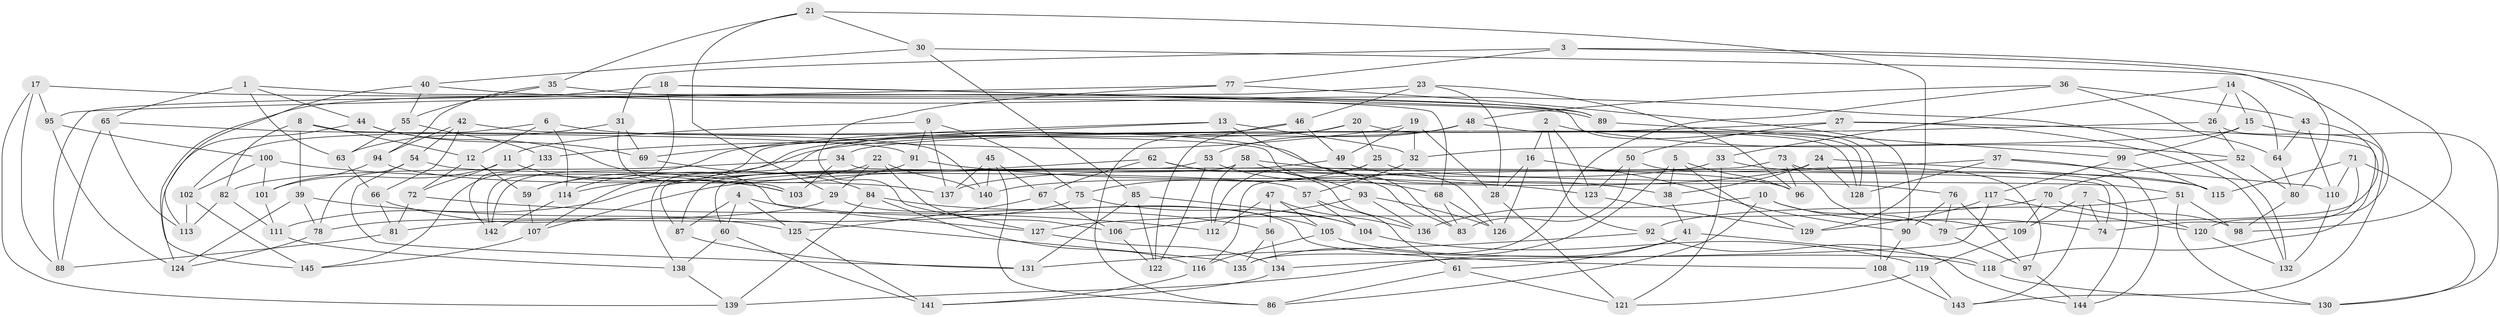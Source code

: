 // coarse degree distribution, {10: 0.041666666666666664, 8: 0.125, 6: 0.2222222222222222, 4: 0.4444444444444444, 7: 0.041666666666666664, 9: 0.027777777777777776, 11: 0.013888888888888888, 17: 0.013888888888888888, 5: 0.027777777777777776, 3: 0.041666666666666664}
// Generated by graph-tools (version 1.1) at 2025/20/03/04/25 18:20:41]
// undirected, 145 vertices, 290 edges
graph export_dot {
graph [start="1"]
  node [color=gray90,style=filled];
  1;
  2;
  3;
  4;
  5;
  6;
  7;
  8;
  9;
  10;
  11;
  12;
  13;
  14;
  15;
  16;
  17;
  18;
  19;
  20;
  21;
  22;
  23;
  24;
  25;
  26;
  27;
  28;
  29;
  30;
  31;
  32;
  33;
  34;
  35;
  36;
  37;
  38;
  39;
  40;
  41;
  42;
  43;
  44;
  45;
  46;
  47;
  48;
  49;
  50;
  51;
  52;
  53;
  54;
  55;
  56;
  57;
  58;
  59;
  60;
  61;
  62;
  63;
  64;
  65;
  66;
  67;
  68;
  69;
  70;
  71;
  72;
  73;
  74;
  75;
  76;
  77;
  78;
  79;
  80;
  81;
  82;
  83;
  84;
  85;
  86;
  87;
  88;
  89;
  90;
  91;
  92;
  93;
  94;
  95;
  96;
  97;
  98;
  99;
  100;
  101;
  102;
  103;
  104;
  105;
  106;
  107;
  108;
  109;
  110;
  111;
  112;
  113;
  114;
  115;
  116;
  117;
  118;
  119;
  120;
  121;
  122;
  123;
  124;
  125;
  126;
  127;
  128;
  129;
  130;
  131;
  132;
  133;
  134;
  135;
  136;
  137;
  138;
  139;
  140;
  141;
  142;
  143;
  144;
  145;
  1 -- 44;
  1 -- 108;
  1 -- 63;
  1 -- 65;
  2 -- 92;
  2 -- 16;
  2 -- 52;
  2 -- 123;
  3 -- 80;
  3 -- 98;
  3 -- 31;
  3 -- 77;
  4 -- 60;
  4 -- 87;
  4 -- 56;
  4 -- 125;
  5 -- 135;
  5 -- 96;
  5 -- 38;
  5 -- 129;
  6 -- 102;
  6 -- 12;
  6 -- 114;
  6 -- 38;
  7 -- 74;
  7 -- 120;
  7 -- 143;
  7 -- 109;
  8 -- 82;
  8 -- 39;
  8 -- 12;
  8 -- 126;
  9 -- 91;
  9 -- 137;
  9 -- 75;
  9 -- 11;
  10 -- 74;
  10 -- 86;
  10 -- 136;
  10 -- 79;
  11 -- 101;
  11 -- 72;
  11 -- 103;
  12 -- 72;
  12 -- 59;
  13 -- 142;
  13 -- 69;
  13 -- 83;
  13 -- 32;
  14 -- 15;
  14 -- 33;
  14 -- 64;
  14 -- 26;
  15 -- 99;
  15 -- 130;
  15 -- 32;
  16 -- 28;
  16 -- 90;
  16 -- 126;
  17 -- 95;
  17 -- 139;
  17 -- 88;
  17 -- 89;
  18 -- 142;
  18 -- 89;
  18 -- 145;
  18 -- 68;
  19 -- 133;
  19 -- 32;
  19 -- 28;
  19 -- 49;
  20 -- 107;
  20 -- 86;
  20 -- 25;
  20 -- 128;
  21 -- 30;
  21 -- 35;
  21 -- 129;
  21 -- 29;
  22 -- 59;
  22 -- 29;
  22 -- 106;
  22 -- 140;
  23 -- 28;
  23 -- 88;
  23 -- 46;
  23 -- 96;
  24 -- 38;
  24 -- 115;
  24 -- 140;
  24 -- 128;
  25 -- 112;
  25 -- 51;
  25 -- 75;
  26 -- 143;
  26 -- 34;
  26 -- 52;
  27 -- 132;
  27 -- 50;
  27 -- 114;
  27 -- 118;
  28 -- 121;
  29 -- 78;
  29 -- 108;
  30 -- 40;
  30 -- 85;
  30 -- 120;
  31 -- 69;
  31 -- 103;
  31 -- 63;
  32 -- 57;
  33 -- 121;
  33 -- 115;
  33 -- 137;
  34 -- 82;
  34 -- 103;
  34 -- 74;
  35 -- 55;
  35 -- 89;
  35 -- 94;
  36 -- 48;
  36 -- 64;
  36 -- 43;
  36 -- 135;
  37 -- 107;
  37 -- 128;
  37 -- 144;
  37 -- 110;
  38 -- 41;
  39 -- 135;
  39 -- 78;
  39 -- 124;
  40 -- 113;
  40 -- 55;
  40 -- 132;
  41 -- 61;
  41 -- 139;
  41 -- 118;
  42 -- 54;
  42 -- 94;
  42 -- 140;
  42 -- 66;
  43 -- 110;
  43 -- 79;
  43 -- 64;
  44 -- 127;
  44 -- 69;
  44 -- 124;
  45 -- 137;
  45 -- 86;
  45 -- 67;
  45 -- 140;
  46 -- 122;
  46 -- 49;
  46 -- 59;
  47 -- 112;
  47 -- 136;
  47 -- 105;
  47 -- 56;
  48 -- 53;
  48 -- 138;
  48 -- 128;
  49 -- 76;
  49 -- 60;
  50 -- 97;
  50 -- 123;
  50 -- 83;
  51 -- 92;
  51 -- 98;
  51 -- 130;
  52 -- 80;
  52 -- 70;
  53 -- 68;
  53 -- 122;
  53 -- 87;
  54 -- 131;
  54 -- 78;
  54 -- 57;
  55 -- 133;
  55 -- 63;
  56 -- 134;
  56 -- 135;
  57 -- 61;
  57 -- 104;
  58 -- 112;
  58 -- 93;
  58 -- 96;
  58 -- 87;
  59 -- 107;
  60 -- 138;
  60 -- 141;
  61 -- 121;
  61 -- 86;
  62 -- 83;
  62 -- 111;
  62 -- 67;
  62 -- 136;
  63 -- 66;
  64 -- 80;
  65 -- 113;
  65 -- 91;
  65 -- 88;
  66 -- 81;
  66 -- 125;
  67 -- 125;
  67 -- 106;
  68 -- 83;
  68 -- 126;
  69 -- 84;
  70 -- 109;
  70 -- 127;
  70 -- 98;
  71 -- 115;
  71 -- 110;
  71 -- 130;
  71 -- 74;
  72 -- 112;
  72 -- 81;
  73 -- 96;
  73 -- 109;
  73 -- 144;
  73 -- 116;
  75 -- 81;
  75 -- 104;
  76 -- 79;
  76 -- 97;
  76 -- 90;
  77 -- 127;
  77 -- 90;
  77 -- 95;
  78 -- 124;
  79 -- 97;
  80 -- 98;
  81 -- 88;
  82 -- 113;
  82 -- 111;
  84 -- 116;
  84 -- 105;
  84 -- 139;
  85 -- 122;
  85 -- 104;
  85 -- 131;
  87 -- 131;
  89 -- 99;
  90 -- 108;
  91 -- 114;
  91 -- 123;
  92 -- 131;
  92 -- 144;
  93 -- 106;
  93 -- 126;
  93 -- 136;
  94 -- 137;
  94 -- 101;
  95 -- 100;
  95 -- 124;
  97 -- 144;
  99 -- 117;
  99 -- 115;
  100 -- 103;
  100 -- 102;
  100 -- 101;
  101 -- 111;
  102 -- 145;
  102 -- 113;
  104 -- 119;
  105 -- 118;
  105 -- 116;
  106 -- 122;
  107 -- 145;
  108 -- 143;
  109 -- 119;
  110 -- 132;
  111 -- 138;
  114 -- 142;
  116 -- 141;
  117 -- 120;
  117 -- 134;
  117 -- 129;
  118 -- 130;
  119 -- 143;
  119 -- 121;
  120 -- 132;
  123 -- 129;
  125 -- 141;
  127 -- 134;
  133 -- 145;
  133 -- 142;
  134 -- 141;
  138 -- 139;
}
